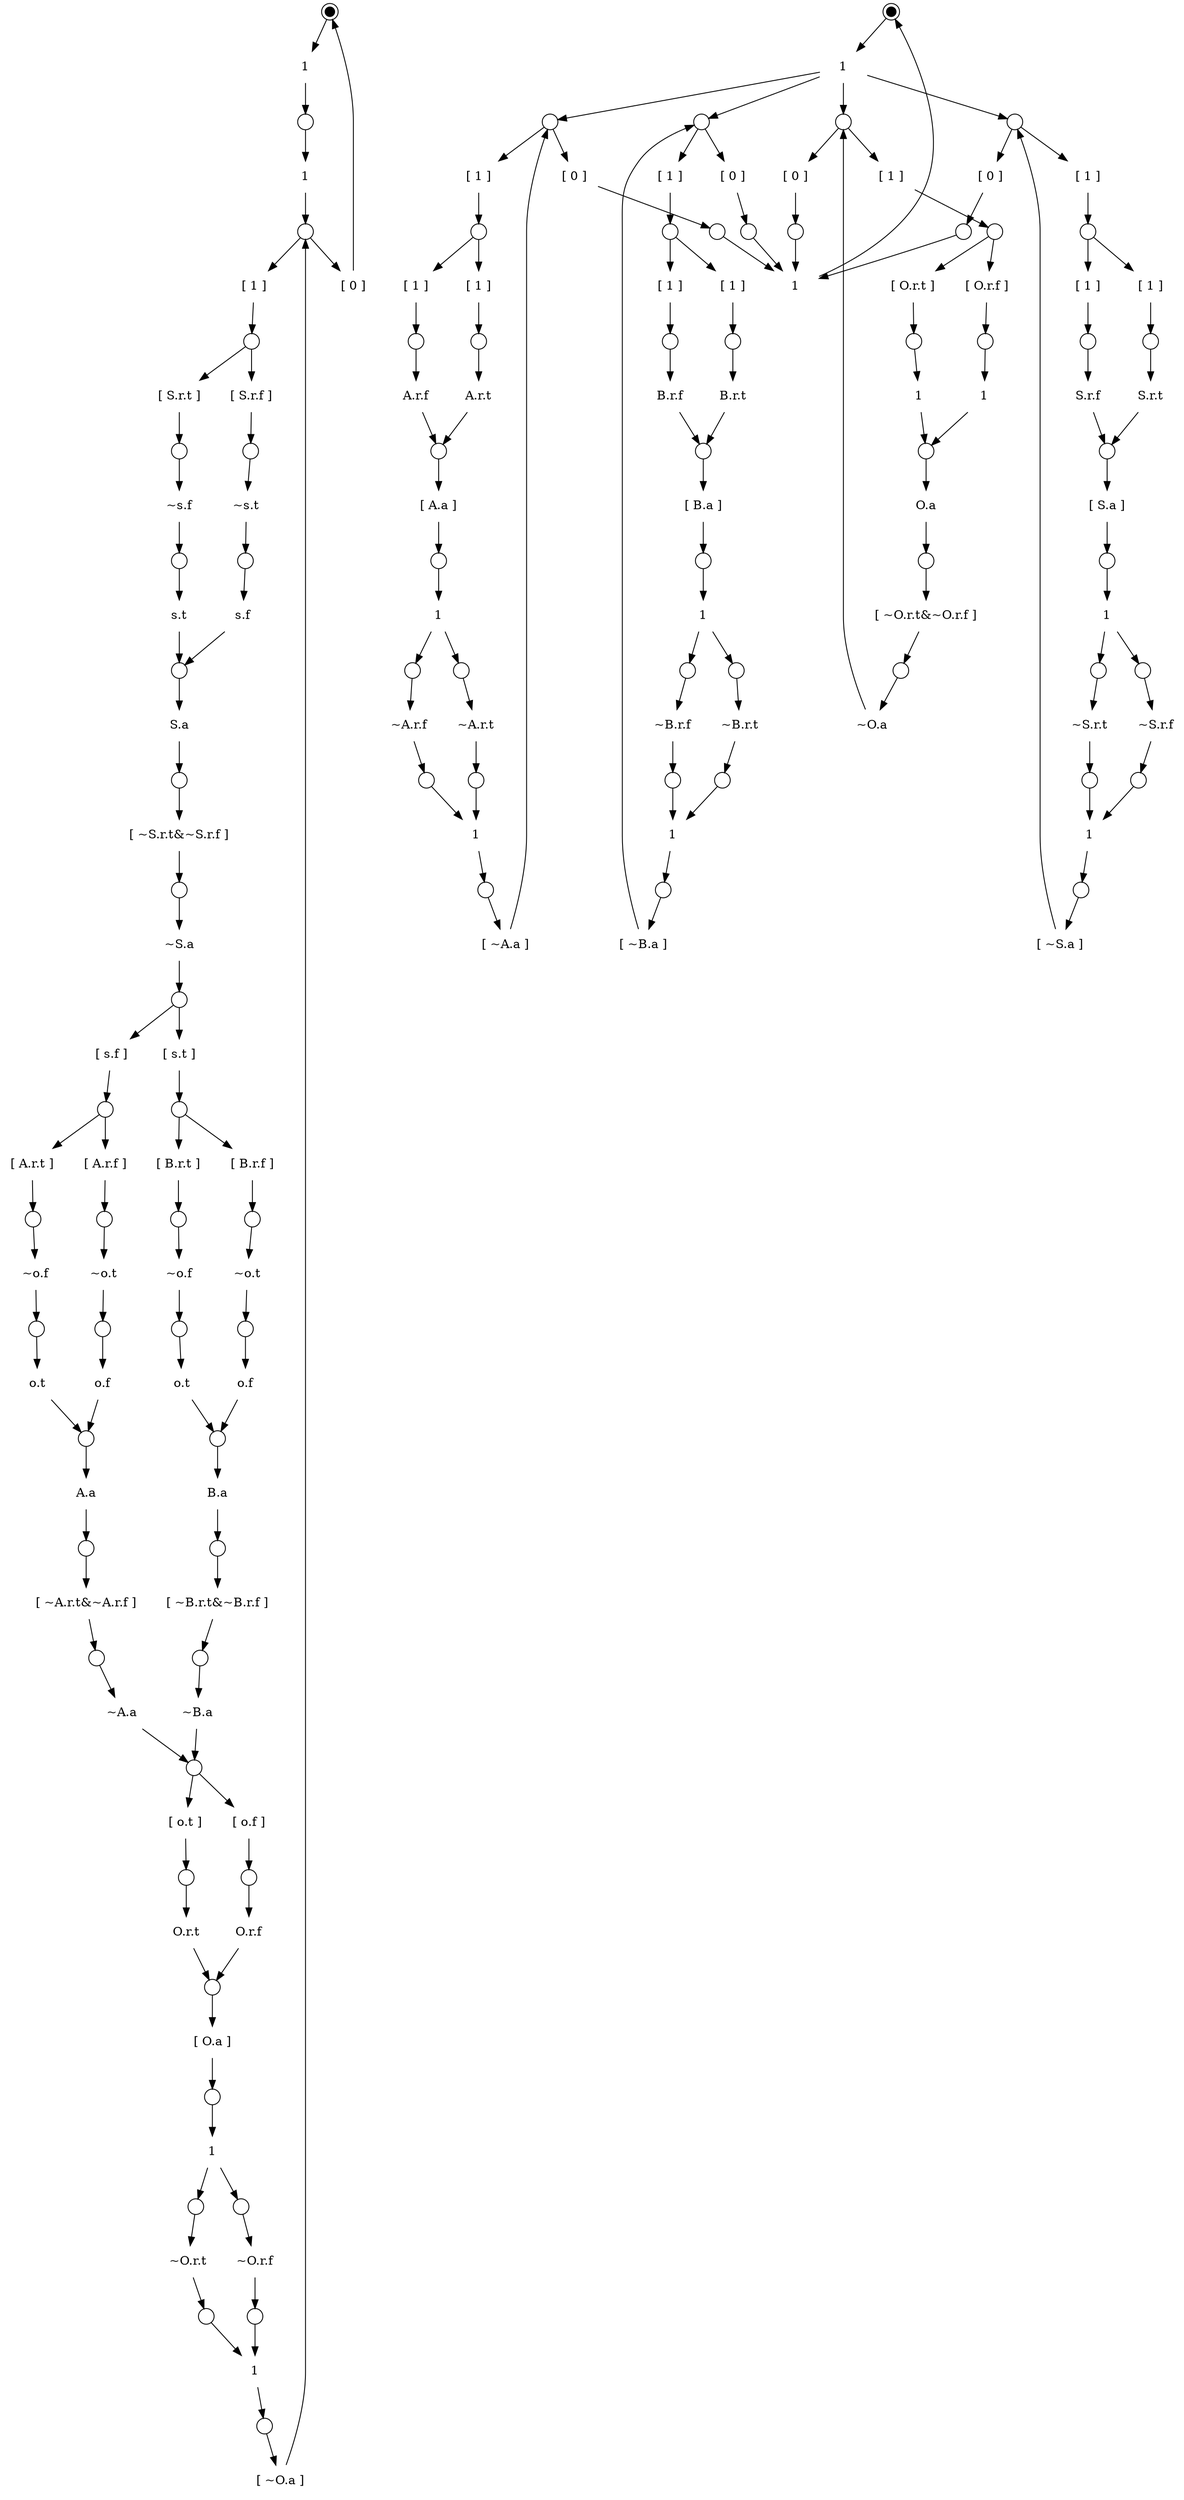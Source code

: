 digraph model
{
	subgraph cmerge1b2
	{
		graph["label"="" "variables"="A.r.t,A.r.f,A.a,B.r.t,B.r.f,B.a,S.r.t,S.r.f,S.a,O.r.t,O.r.f,O.a,s.t,s.f,o.t,o.f" "type"="local" "elaborate"="true" "reset"="~A.r.t&~A.r.f&~A.a&~B.r.t&~B.r.f&~B.a&~S.r.t&~S.r.f&~S.a&~O.r.t&~O.r.f&~O.a&~s.t&~s.f&~o.t&~o.f"];
		S0["shape"="circle" "width"="0.15" "peripheries"="2" "style"="filled" "fillcolor"="#000000" "label"=""];
		T0["shape"="plaintext" "label"="1"];
		S0->T0;
		S1["shape"="circle" "width"="0.25" "label"=""];
		T0->S1;
		T1["shape"="plaintext" "label"="1"];
		S1->T1;
		S2["shape"="circle" "width"="0.25" "label"=""];
		T1->S2;
		T2["shape"="plaintext" "label"="[ 1 ]"];
		S2->T2;
		S3["shape"="circle" "width"="0.25" "label"=""];
		T2->S3;
		T3["shape"="plaintext" "label"="[ S.r.t ]"];
		S3->T3;
		S4["shape"="circle" "width"="0.25" "label"=""];
		T3->S4;
		T4["shape"="plaintext" "label"="~s.f"];
		S4->T4;
		S5["shape"="circle" "width"="0.25" "label"=""];
		T4->S5;
		T5["shape"="plaintext" "label"="s.t"];
		S5->T5;
		T6["shape"="plaintext" "label"="[ S.r.f ]"];
		S3->T6;
		S6["shape"="circle" "width"="0.25" "label"=""];
		T6->S6;
		T7["shape"="plaintext" "label"="~s.t"];
		S6->T7;
		S7["shape"="circle" "width"="0.25" "label"=""];
		T7->S7;
		T8["shape"="plaintext" "label"="s.f"];
		S7->T8;
		S8["shape"="circle" "width"="0.25" "label"=""];
		T5->S8;
		T8->S8;
		T9["shape"="plaintext" "label"="S.a"];
		S8->T9;
		S9["shape"="circle" "width"="0.25" "label"=""];
		T9->S9;
		T10["shape"="plaintext" "label"="[ ~S.r.t&~S.r.f ]"];
		S9->T10;
		S10["shape"="circle" "width"="0.25" "label"=""];
		T10->S10;
		T11["shape"="plaintext" "label"="~S.a"];
		S10->T11;
		S11["shape"="circle" "width"="0.25" "label"=""];
		T11->S11;
		T12["shape"="plaintext" "label"="[ s.f ]"];
		S11->T12;
		S12["shape"="circle" "width"="0.25" "label"=""];
		T12->S12;
		T13["shape"="plaintext" "label"="[ A.r.t ]"];
		S12->T13;
		S13["shape"="circle" "width"="0.25" "label"=""];
		T13->S13;
		T14["shape"="plaintext" "label"="~o.f"];
		S13->T14;
		S14["shape"="circle" "width"="0.25" "label"=""];
		T14->S14;
		T15["shape"="plaintext" "label"="o.t"];
		S14->T15;
		T16["shape"="plaintext" "label"="[ A.r.f ]"];
		S12->T16;
		S15["shape"="circle" "width"="0.25" "label"=""];
		T16->S15;
		T17["shape"="plaintext" "label"="~o.t"];
		S15->T17;
		S16["shape"="circle" "width"="0.25" "label"=""];
		T17->S16;
		T18["shape"="plaintext" "label"="o.f"];
		S16->T18;
		S17["shape"="circle" "width"="0.25" "label"=""];
		T15->S17;
		T18->S17;
		T19["shape"="plaintext" "label"="A.a"];
		S17->T19;
		S18["shape"="circle" "width"="0.25" "label"=""];
		T19->S18;
		T20["shape"="plaintext" "label"="[ ~A.r.t&~A.r.f ]"];
		S18->T20;
		S19["shape"="circle" "width"="0.25" "label"=""];
		T20->S19;
		T21["shape"="plaintext" "label"="~A.a"];
		S19->T21;
		T22["shape"="plaintext" "label"="[ s.t ]"];
		S11->T22;
		S20["shape"="circle" "width"="0.25" "label"=""];
		T22->S20;
		T23["shape"="plaintext" "label"="[ B.r.t ]"];
		S20->T23;
		S21["shape"="circle" "width"="0.25" "label"=""];
		T23->S21;
		T24["shape"="plaintext" "label"="~o.f"];
		S21->T24;
		S22["shape"="circle" "width"="0.25" "label"=""];
		T24->S22;
		T25["shape"="plaintext" "label"="o.t"];
		S22->T25;
		T26["shape"="plaintext" "label"="[ B.r.f ]"];
		S20->T26;
		S23["shape"="circle" "width"="0.25" "label"=""];
		T26->S23;
		T27["shape"="plaintext" "label"="~o.t"];
		S23->T27;
		S24["shape"="circle" "width"="0.25" "label"=""];
		T27->S24;
		T28["shape"="plaintext" "label"="o.f"];
		S24->T28;
		S25["shape"="circle" "width"="0.25" "label"=""];
		T25->S25;
		T28->S25;
		T29["shape"="plaintext" "label"="B.a"];
		S25->T29;
		S26["shape"="circle" "width"="0.25" "label"=""];
		T29->S26;
		T30["shape"="plaintext" "label"="[ ~B.r.t&~B.r.f ]"];
		S26->T30;
		S27["shape"="circle" "width"="0.25" "label"=""];
		T30->S27;
		T31["shape"="plaintext" "label"="~B.a"];
		S27->T31;
		S28["shape"="circle" "width"="0.25" "label"=""];
		T21->S28;
		T31->S28;
		T32["shape"="plaintext" "label"="[ o.t ]"];
		S28->T32;
		S29["shape"="circle" "width"="0.25" "label"=""];
		T32->S29;
		T33["shape"="plaintext" "label"="O.r.t"];
		S29->T33;
		T34["shape"="plaintext" "label"="[ o.f ]"];
		S28->T34;
		S30["shape"="circle" "width"="0.25" "label"=""];
		T34->S30;
		T35["shape"="plaintext" "label"="O.r.f"];
		S30->T35;
		S31["shape"="circle" "width"="0.25" "label"=""];
		T33->S31;
		T35->S31;
		T36["shape"="plaintext" "label"="[ O.a ]"];
		S31->T36;
		S32["shape"="circle" "width"="0.25" "label"=""];
		T36->S32;
		T37["shape"="plaintext" "label"="1"];
		S32->T37;
		S33["shape"="circle" "width"="0.25" "label"=""];
		T37->S33;
		T38["shape"="plaintext" "label"="~O.r.t"];
		S33->T38;
		S34["shape"="circle" "width"="0.25" "label"=""];
		T38->S34;
		S35["shape"="circle" "width"="0.25" "label"=""];
		T37->S35;
		T39["shape"="plaintext" "label"="~O.r.f"];
		S35->T39;
		S36["shape"="circle" "width"="0.25" "label"=""];
		T39->S36;
		T40["shape"="plaintext" "label"="1"];
		S34->T40;
		S36->T40;
		S37["shape"="circle" "width"="0.25" "label"=""];
		T40->S37;
		T41["shape"="plaintext" "label"="[ ~O.a ]"];
		S37->T41;
		T41->S2;
		T42["shape"="plaintext" "label"="[ 0 ]"];
		S2->T42;
		T42->S0;
	}
	subgraph environment
	{
		graph["label"="" "variables"="A.r.t,A.r.f,A.a,B.r.t,B.r.f,B.a,S.r.t,S.r.f,S.a,O.r.t,O.r.f,O.a,_var0.t,_var0.f,_var1.t,_var1.f,_var2.t,_var2.f,_var3.t,_var3.f" "type"="remote" "elaborate"="false" "reset"="~A.r.t&~A.r.f&~A.a&~B.r.t&~B.r.f&~B.a&~S.r.t&~S.r.f&~S.a&~O.r.t&~O.r.f&~O.a"];
		S38["shape"="circle" "width"="0.15" "peripheries"="2" "style"="filled" "fillcolor"="#000000" "label"=""];
		T43["shape"="plaintext" "label"="1"];
		S38->T43;
		S39["shape"="circle" "width"="0.25" "label"=""];
		T43->S39;
		T44["shape"="plaintext" "label"="[ 1 ]"];
		S39->T44;
		S40["shape"="circle" "width"="0.25" "label"=""];
		T44->S40;
		T45["shape"="plaintext" "label"="[ 1 ]"];
		S40->T45;
		S41["shape"="circle" "width"="0.25" "label"=""];
		T45->S41;
		T46["shape"="plaintext" "label"="S.r.t"];
		S41->T46;
		T47["shape"="plaintext" "label"="[ 1 ]"];
		S40->T47;
		S42["shape"="circle" "width"="0.25" "label"=""];
		T47->S42;
		T48["shape"="plaintext" "label"="S.r.f"];
		S42->T48;
		S43["shape"="circle" "width"="0.25" "label"=""];
		T46->S43;
		T48->S43;
		T49["shape"="plaintext" "label"="[ S.a ]"];
		S43->T49;
		S44["shape"="circle" "width"="0.25" "label"=""];
		T49->S44;
		T50["shape"="plaintext" "label"="1"];
		S44->T50;
		S45["shape"="circle" "width"="0.25" "label"=""];
		T50->S45;
		T51["shape"="plaintext" "label"="~S.r.t"];
		S45->T51;
		S46["shape"="circle" "width"="0.25" "label"=""];
		T51->S46;
		S47["shape"="circle" "width"="0.25" "label"=""];
		T50->S47;
		T52["shape"="plaintext" "label"="~S.r.f"];
		S47->T52;
		S48["shape"="circle" "width"="0.25" "label"=""];
		T52->S48;
		T53["shape"="plaintext" "label"="1"];
		S46->T53;
		S48->T53;
		S49["shape"="circle" "width"="0.25" "label"=""];
		T53->S49;
		T54["shape"="plaintext" "label"="[ ~S.a ]"];
		S49->T54;
		T54->S39;
		T55["shape"="plaintext" "label"="[ 0 ]"];
		S39->T55;
		S50["shape"="circle" "width"="0.25" "label"=""];
		T55->S50;
		S51["shape"="circle" "width"="0.25" "label"=""];
		T43->S51;
		T56["shape"="plaintext" "label"="[ 1 ]"];
		S51->T56;
		S52["shape"="circle" "width"="0.25" "label"=""];
		T56->S52;
		T57["shape"="plaintext" "label"="[ 1 ]"];
		S52->T57;
		S53["shape"="circle" "width"="0.25" "label"=""];
		T57->S53;
		T58["shape"="plaintext" "label"="A.r.t"];
		S53->T58;
		T59["shape"="plaintext" "label"="[ 1 ]"];
		S52->T59;
		S54["shape"="circle" "width"="0.25" "label"=""];
		T59->S54;
		T60["shape"="plaintext" "label"="A.r.f"];
		S54->T60;
		S55["shape"="circle" "width"="0.25" "label"=""];
		T58->S55;
		T60->S55;
		T61["shape"="plaintext" "label"="[ A.a ]"];
		S55->T61;
		S56["shape"="circle" "width"="0.25" "label"=""];
		T61->S56;
		T62["shape"="plaintext" "label"="1"];
		S56->T62;
		S57["shape"="circle" "width"="0.25" "label"=""];
		T62->S57;
		T63["shape"="plaintext" "label"="~A.r.t"];
		S57->T63;
		S58["shape"="circle" "width"="0.25" "label"=""];
		T63->S58;
		S59["shape"="circle" "width"="0.25" "label"=""];
		T62->S59;
		T64["shape"="plaintext" "label"="~A.r.f"];
		S59->T64;
		S60["shape"="circle" "width"="0.25" "label"=""];
		T64->S60;
		T65["shape"="plaintext" "label"="1"];
		S58->T65;
		S60->T65;
		S61["shape"="circle" "width"="0.25" "label"=""];
		T65->S61;
		T66["shape"="plaintext" "label"="[ ~A.a ]"];
		S61->T66;
		T66->S51;
		T67["shape"="plaintext" "label"="[ 0 ]"];
		S51->T67;
		S62["shape"="circle" "width"="0.25" "label"=""];
		T67->S62;
		S63["shape"="circle" "width"="0.25" "label"=""];
		T43->S63;
		T68["shape"="plaintext" "label"="[ 1 ]"];
		S63->T68;
		S64["shape"="circle" "width"="0.25" "label"=""];
		T68->S64;
		T69["shape"="plaintext" "label"="[ 1 ]"];
		S64->T69;
		S65["shape"="circle" "width"="0.25" "label"=""];
		T69->S65;
		T70["shape"="plaintext" "label"="B.r.t"];
		S65->T70;
		T71["shape"="plaintext" "label"="[ 1 ]"];
		S64->T71;
		S66["shape"="circle" "width"="0.25" "label"=""];
		T71->S66;
		T72["shape"="plaintext" "label"="B.r.f"];
		S66->T72;
		S67["shape"="circle" "width"="0.25" "label"=""];
		T70->S67;
		T72->S67;
		T73["shape"="plaintext" "label"="[ B.a ]"];
		S67->T73;
		S68["shape"="circle" "width"="0.25" "label"=""];
		T73->S68;
		T74["shape"="plaintext" "label"="1"];
		S68->T74;
		S69["shape"="circle" "width"="0.25" "label"=""];
		T74->S69;
		T75["shape"="plaintext" "label"="~B.r.t"];
		S69->T75;
		S70["shape"="circle" "width"="0.25" "label"=""];
		T75->S70;
		S71["shape"="circle" "width"="0.25" "label"=""];
		T74->S71;
		T76["shape"="plaintext" "label"="~B.r.f"];
		S71->T76;
		S72["shape"="circle" "width"="0.25" "label"=""];
		T76->S72;
		T77["shape"="plaintext" "label"="1"];
		S70->T77;
		S72->T77;
		S73["shape"="circle" "width"="0.25" "label"=""];
		T77->S73;
		T78["shape"="plaintext" "label"="[ ~B.a ]"];
		S73->T78;
		T78->S63;
		T79["shape"="plaintext" "label"="[ 0 ]"];
		S63->T79;
		S74["shape"="circle" "width"="0.25" "label"=""];
		T79->S74;
		S75["shape"="circle" "width"="0.25" "label"=""];
		T43->S75;
		T80["shape"="plaintext" "label"="[ 1 ]"];
		S75->T80;
		S76["shape"="circle" "width"="0.25" "label"=""];
		T80->S76;
		T81["shape"="plaintext" "label"="[ O.r.t ]"];
		S76->T81;
		S77["shape"="circle" "width"="0.25" "label"=""];
		T81->S77;
		T82["shape"="plaintext" "label"="1"];
		S77->T82;
		T83["shape"="plaintext" "label"="[ O.r.f ]"];
		S76->T83;
		S78["shape"="circle" "width"="0.25" "label"=""];
		T83->S78;
		T84["shape"="plaintext" "label"="1"];
		S78->T84;
		S79["shape"="circle" "width"="0.25" "label"=""];
		T82->S79;
		T84->S79;
		T85["shape"="plaintext" "label"="O.a"];
		S79->T85;
		S80["shape"="circle" "width"="0.25" "label"=""];
		T85->S80;
		T86["shape"="plaintext" "label"="[ ~O.r.t&~O.r.f ]"];
		S80->T86;
		S81["shape"="circle" "width"="0.25" "label"=""];
		T86->S81;
		T87["shape"="plaintext" "label"="~O.a"];
		S81->T87;
		T87->S75;
		T88["shape"="plaintext" "label"="[ 0 ]"];
		S75->T88;
		S82["shape"="circle" "width"="0.25" "label"=""];
		T88->S82;
		T89["shape"="plaintext" "label"="1"];
		S50->T89;
		S62->T89;
		S74->T89;
		S82->T89;
		T89->S38;
	}
}
